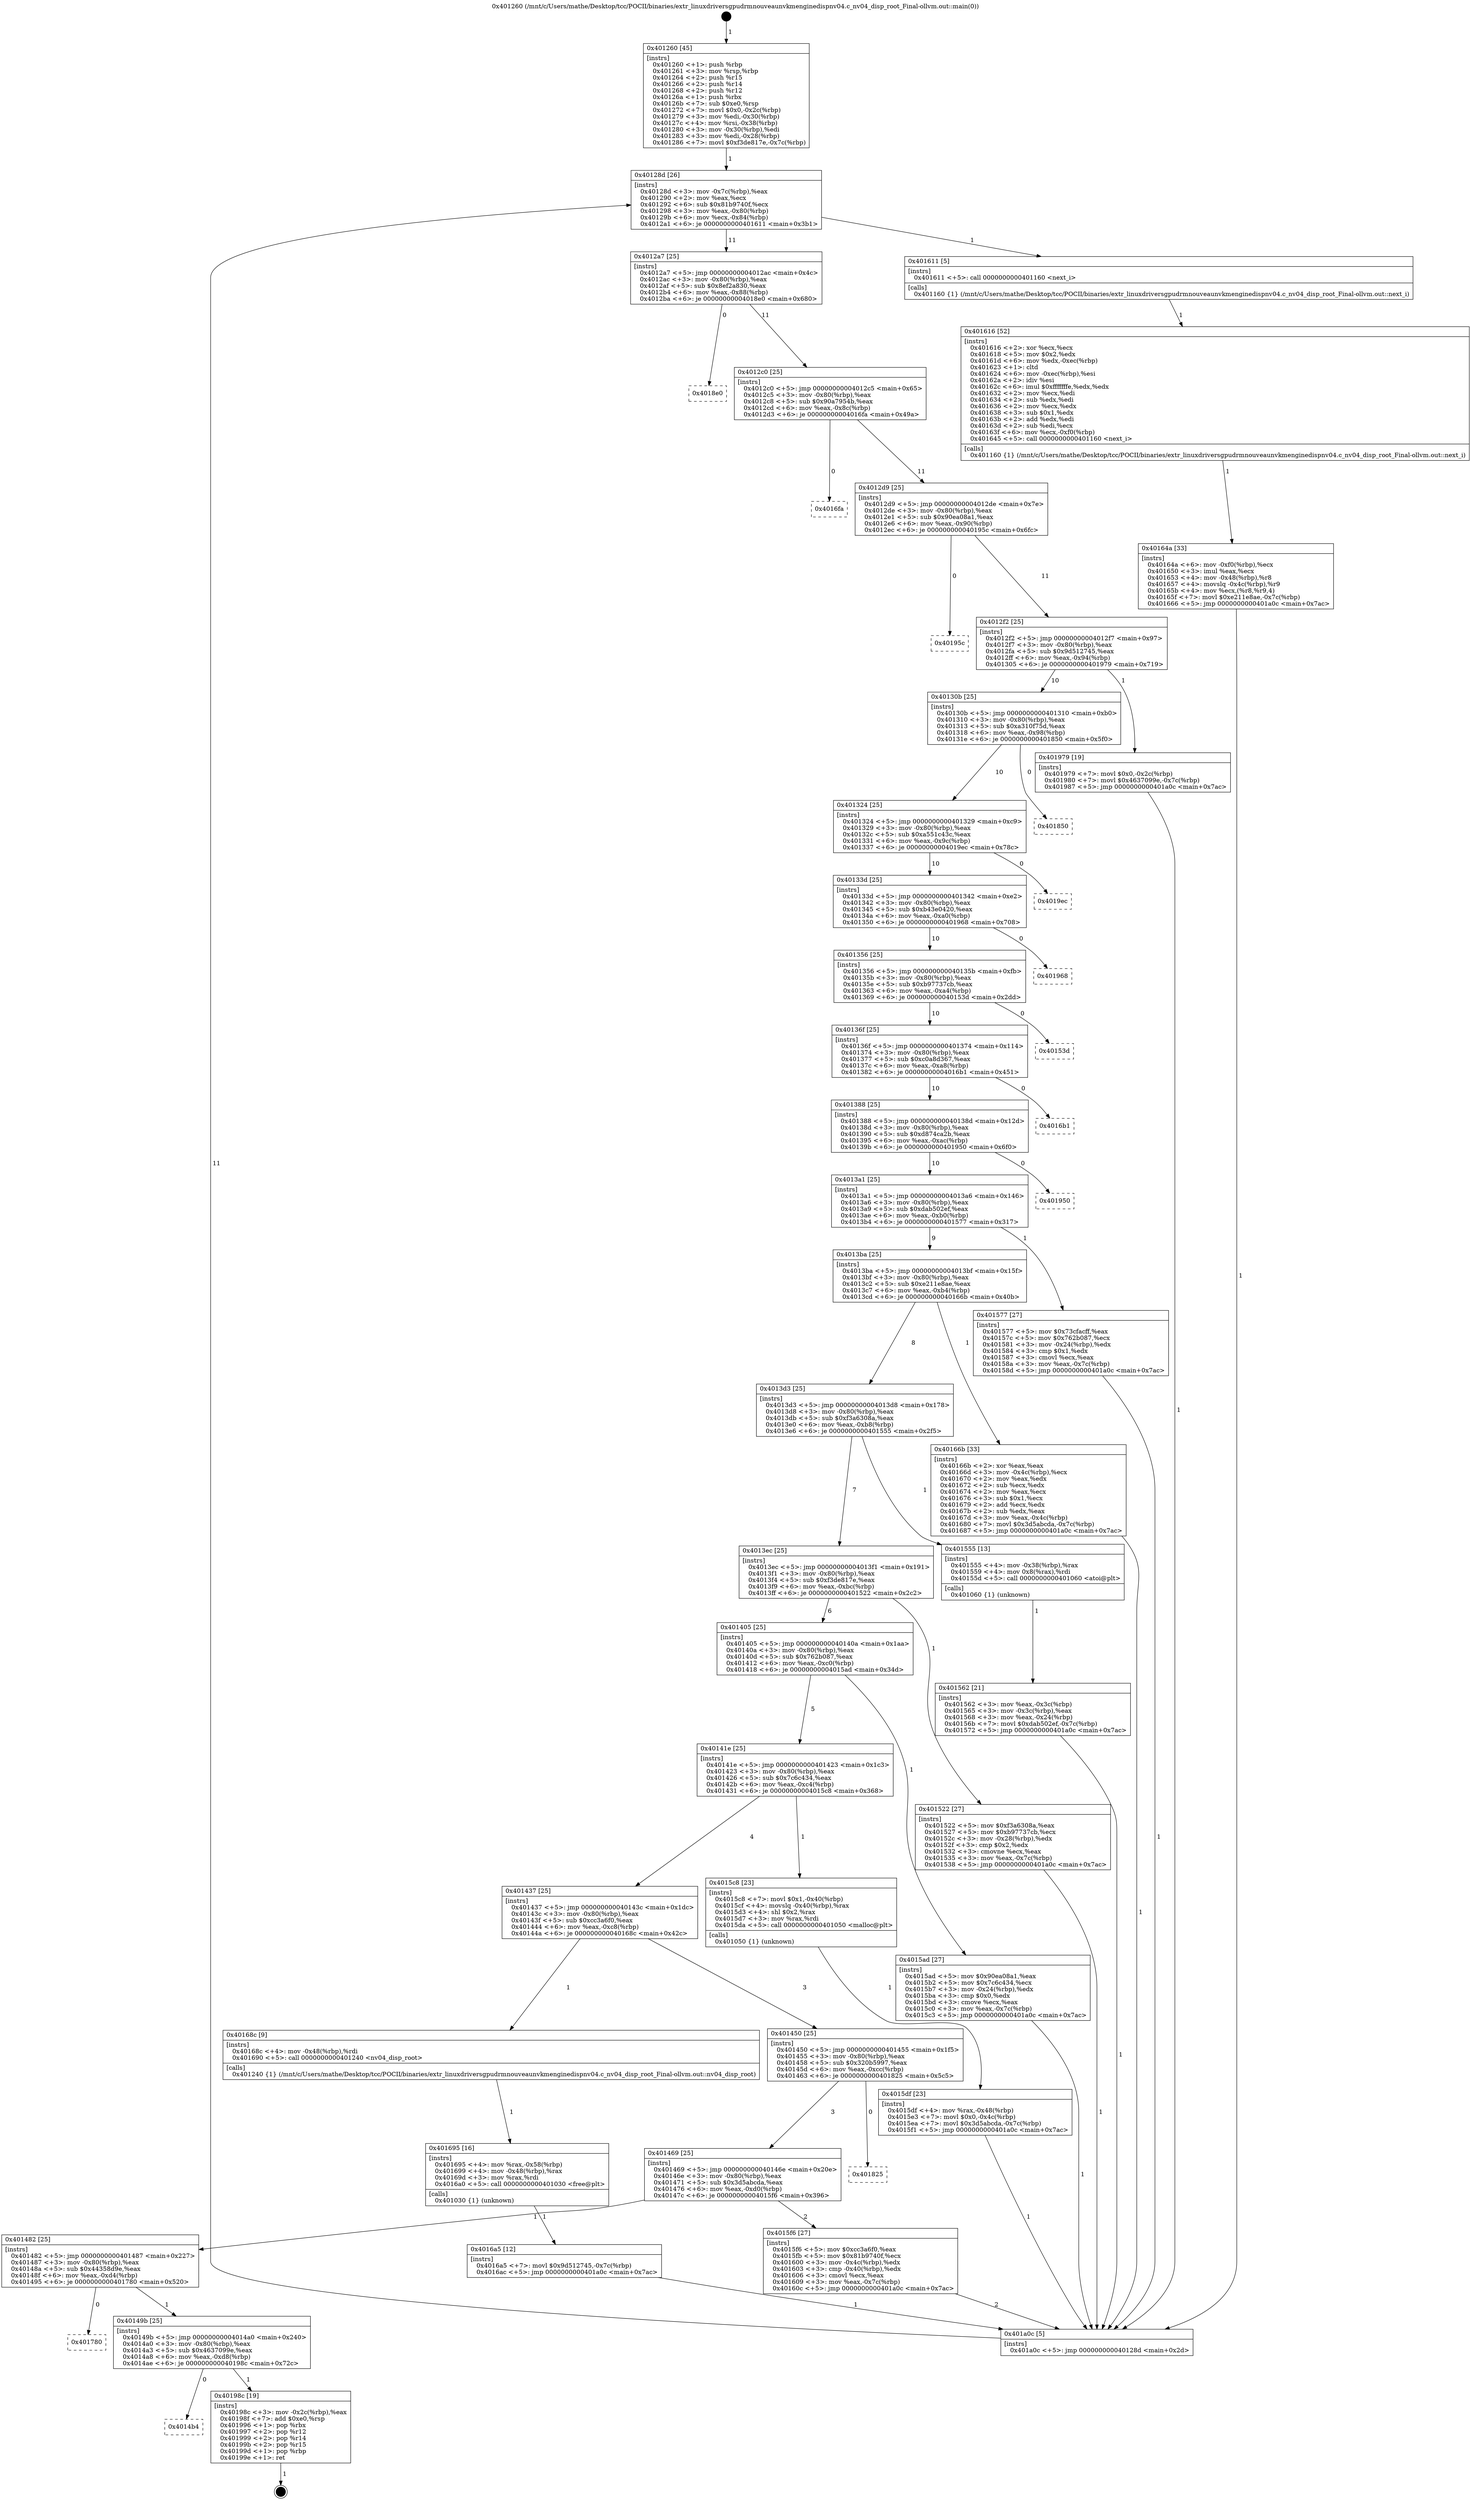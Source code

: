 digraph "0x401260" {
  label = "0x401260 (/mnt/c/Users/mathe/Desktop/tcc/POCII/binaries/extr_linuxdriversgpudrmnouveaunvkmenginedispnv04.c_nv04_disp_root_Final-ollvm.out::main(0))"
  labelloc = "t"
  node[shape=record]

  Entry [label="",width=0.3,height=0.3,shape=circle,fillcolor=black,style=filled]
  "0x40128d" [label="{
     0x40128d [26]\l
     | [instrs]\l
     &nbsp;&nbsp;0x40128d \<+3\>: mov -0x7c(%rbp),%eax\l
     &nbsp;&nbsp;0x401290 \<+2\>: mov %eax,%ecx\l
     &nbsp;&nbsp;0x401292 \<+6\>: sub $0x81b9740f,%ecx\l
     &nbsp;&nbsp;0x401298 \<+3\>: mov %eax,-0x80(%rbp)\l
     &nbsp;&nbsp;0x40129b \<+6\>: mov %ecx,-0x84(%rbp)\l
     &nbsp;&nbsp;0x4012a1 \<+6\>: je 0000000000401611 \<main+0x3b1\>\l
  }"]
  "0x401611" [label="{
     0x401611 [5]\l
     | [instrs]\l
     &nbsp;&nbsp;0x401611 \<+5\>: call 0000000000401160 \<next_i\>\l
     | [calls]\l
     &nbsp;&nbsp;0x401160 \{1\} (/mnt/c/Users/mathe/Desktop/tcc/POCII/binaries/extr_linuxdriversgpudrmnouveaunvkmenginedispnv04.c_nv04_disp_root_Final-ollvm.out::next_i)\l
  }"]
  "0x4012a7" [label="{
     0x4012a7 [25]\l
     | [instrs]\l
     &nbsp;&nbsp;0x4012a7 \<+5\>: jmp 00000000004012ac \<main+0x4c\>\l
     &nbsp;&nbsp;0x4012ac \<+3\>: mov -0x80(%rbp),%eax\l
     &nbsp;&nbsp;0x4012af \<+5\>: sub $0x8ef2a830,%eax\l
     &nbsp;&nbsp;0x4012b4 \<+6\>: mov %eax,-0x88(%rbp)\l
     &nbsp;&nbsp;0x4012ba \<+6\>: je 00000000004018e0 \<main+0x680\>\l
  }"]
  Exit [label="",width=0.3,height=0.3,shape=circle,fillcolor=black,style=filled,peripheries=2]
  "0x4018e0" [label="{
     0x4018e0\l
  }", style=dashed]
  "0x4012c0" [label="{
     0x4012c0 [25]\l
     | [instrs]\l
     &nbsp;&nbsp;0x4012c0 \<+5\>: jmp 00000000004012c5 \<main+0x65\>\l
     &nbsp;&nbsp;0x4012c5 \<+3\>: mov -0x80(%rbp),%eax\l
     &nbsp;&nbsp;0x4012c8 \<+5\>: sub $0x90a7954b,%eax\l
     &nbsp;&nbsp;0x4012cd \<+6\>: mov %eax,-0x8c(%rbp)\l
     &nbsp;&nbsp;0x4012d3 \<+6\>: je 00000000004016fa \<main+0x49a\>\l
  }"]
  "0x4014b4" [label="{
     0x4014b4\l
  }", style=dashed]
  "0x4016fa" [label="{
     0x4016fa\l
  }", style=dashed]
  "0x4012d9" [label="{
     0x4012d9 [25]\l
     | [instrs]\l
     &nbsp;&nbsp;0x4012d9 \<+5\>: jmp 00000000004012de \<main+0x7e\>\l
     &nbsp;&nbsp;0x4012de \<+3\>: mov -0x80(%rbp),%eax\l
     &nbsp;&nbsp;0x4012e1 \<+5\>: sub $0x90ea08a1,%eax\l
     &nbsp;&nbsp;0x4012e6 \<+6\>: mov %eax,-0x90(%rbp)\l
     &nbsp;&nbsp;0x4012ec \<+6\>: je 000000000040195c \<main+0x6fc\>\l
  }"]
  "0x40198c" [label="{
     0x40198c [19]\l
     | [instrs]\l
     &nbsp;&nbsp;0x40198c \<+3\>: mov -0x2c(%rbp),%eax\l
     &nbsp;&nbsp;0x40198f \<+7\>: add $0xe0,%rsp\l
     &nbsp;&nbsp;0x401996 \<+1\>: pop %rbx\l
     &nbsp;&nbsp;0x401997 \<+2\>: pop %r12\l
     &nbsp;&nbsp;0x401999 \<+2\>: pop %r14\l
     &nbsp;&nbsp;0x40199b \<+2\>: pop %r15\l
     &nbsp;&nbsp;0x40199d \<+1\>: pop %rbp\l
     &nbsp;&nbsp;0x40199e \<+1\>: ret\l
  }"]
  "0x40195c" [label="{
     0x40195c\l
  }", style=dashed]
  "0x4012f2" [label="{
     0x4012f2 [25]\l
     | [instrs]\l
     &nbsp;&nbsp;0x4012f2 \<+5\>: jmp 00000000004012f7 \<main+0x97\>\l
     &nbsp;&nbsp;0x4012f7 \<+3\>: mov -0x80(%rbp),%eax\l
     &nbsp;&nbsp;0x4012fa \<+5\>: sub $0x9d512745,%eax\l
     &nbsp;&nbsp;0x4012ff \<+6\>: mov %eax,-0x94(%rbp)\l
     &nbsp;&nbsp;0x401305 \<+6\>: je 0000000000401979 \<main+0x719\>\l
  }"]
  "0x40149b" [label="{
     0x40149b [25]\l
     | [instrs]\l
     &nbsp;&nbsp;0x40149b \<+5\>: jmp 00000000004014a0 \<main+0x240\>\l
     &nbsp;&nbsp;0x4014a0 \<+3\>: mov -0x80(%rbp),%eax\l
     &nbsp;&nbsp;0x4014a3 \<+5\>: sub $0x4637099e,%eax\l
     &nbsp;&nbsp;0x4014a8 \<+6\>: mov %eax,-0xd8(%rbp)\l
     &nbsp;&nbsp;0x4014ae \<+6\>: je 000000000040198c \<main+0x72c\>\l
  }"]
  "0x401979" [label="{
     0x401979 [19]\l
     | [instrs]\l
     &nbsp;&nbsp;0x401979 \<+7\>: movl $0x0,-0x2c(%rbp)\l
     &nbsp;&nbsp;0x401980 \<+7\>: movl $0x4637099e,-0x7c(%rbp)\l
     &nbsp;&nbsp;0x401987 \<+5\>: jmp 0000000000401a0c \<main+0x7ac\>\l
  }"]
  "0x40130b" [label="{
     0x40130b [25]\l
     | [instrs]\l
     &nbsp;&nbsp;0x40130b \<+5\>: jmp 0000000000401310 \<main+0xb0\>\l
     &nbsp;&nbsp;0x401310 \<+3\>: mov -0x80(%rbp),%eax\l
     &nbsp;&nbsp;0x401313 \<+5\>: sub $0xa310f75d,%eax\l
     &nbsp;&nbsp;0x401318 \<+6\>: mov %eax,-0x98(%rbp)\l
     &nbsp;&nbsp;0x40131e \<+6\>: je 0000000000401850 \<main+0x5f0\>\l
  }"]
  "0x401780" [label="{
     0x401780\l
  }", style=dashed]
  "0x401850" [label="{
     0x401850\l
  }", style=dashed]
  "0x401324" [label="{
     0x401324 [25]\l
     | [instrs]\l
     &nbsp;&nbsp;0x401324 \<+5\>: jmp 0000000000401329 \<main+0xc9\>\l
     &nbsp;&nbsp;0x401329 \<+3\>: mov -0x80(%rbp),%eax\l
     &nbsp;&nbsp;0x40132c \<+5\>: sub $0xa551c43c,%eax\l
     &nbsp;&nbsp;0x401331 \<+6\>: mov %eax,-0x9c(%rbp)\l
     &nbsp;&nbsp;0x401337 \<+6\>: je 00000000004019ec \<main+0x78c\>\l
  }"]
  "0x4016a5" [label="{
     0x4016a5 [12]\l
     | [instrs]\l
     &nbsp;&nbsp;0x4016a5 \<+7\>: movl $0x9d512745,-0x7c(%rbp)\l
     &nbsp;&nbsp;0x4016ac \<+5\>: jmp 0000000000401a0c \<main+0x7ac\>\l
  }"]
  "0x4019ec" [label="{
     0x4019ec\l
  }", style=dashed]
  "0x40133d" [label="{
     0x40133d [25]\l
     | [instrs]\l
     &nbsp;&nbsp;0x40133d \<+5\>: jmp 0000000000401342 \<main+0xe2\>\l
     &nbsp;&nbsp;0x401342 \<+3\>: mov -0x80(%rbp),%eax\l
     &nbsp;&nbsp;0x401345 \<+5\>: sub $0xb43e0420,%eax\l
     &nbsp;&nbsp;0x40134a \<+6\>: mov %eax,-0xa0(%rbp)\l
     &nbsp;&nbsp;0x401350 \<+6\>: je 0000000000401968 \<main+0x708\>\l
  }"]
  "0x401695" [label="{
     0x401695 [16]\l
     | [instrs]\l
     &nbsp;&nbsp;0x401695 \<+4\>: mov %rax,-0x58(%rbp)\l
     &nbsp;&nbsp;0x401699 \<+4\>: mov -0x48(%rbp),%rax\l
     &nbsp;&nbsp;0x40169d \<+3\>: mov %rax,%rdi\l
     &nbsp;&nbsp;0x4016a0 \<+5\>: call 0000000000401030 \<free@plt\>\l
     | [calls]\l
     &nbsp;&nbsp;0x401030 \{1\} (unknown)\l
  }"]
  "0x401968" [label="{
     0x401968\l
  }", style=dashed]
  "0x401356" [label="{
     0x401356 [25]\l
     | [instrs]\l
     &nbsp;&nbsp;0x401356 \<+5\>: jmp 000000000040135b \<main+0xfb\>\l
     &nbsp;&nbsp;0x40135b \<+3\>: mov -0x80(%rbp),%eax\l
     &nbsp;&nbsp;0x40135e \<+5\>: sub $0xb97737cb,%eax\l
     &nbsp;&nbsp;0x401363 \<+6\>: mov %eax,-0xa4(%rbp)\l
     &nbsp;&nbsp;0x401369 \<+6\>: je 000000000040153d \<main+0x2dd\>\l
  }"]
  "0x40164a" [label="{
     0x40164a [33]\l
     | [instrs]\l
     &nbsp;&nbsp;0x40164a \<+6\>: mov -0xf0(%rbp),%ecx\l
     &nbsp;&nbsp;0x401650 \<+3\>: imul %eax,%ecx\l
     &nbsp;&nbsp;0x401653 \<+4\>: mov -0x48(%rbp),%r8\l
     &nbsp;&nbsp;0x401657 \<+4\>: movslq -0x4c(%rbp),%r9\l
     &nbsp;&nbsp;0x40165b \<+4\>: mov %ecx,(%r8,%r9,4)\l
     &nbsp;&nbsp;0x40165f \<+7\>: movl $0xe211e8ae,-0x7c(%rbp)\l
     &nbsp;&nbsp;0x401666 \<+5\>: jmp 0000000000401a0c \<main+0x7ac\>\l
  }"]
  "0x40153d" [label="{
     0x40153d\l
  }", style=dashed]
  "0x40136f" [label="{
     0x40136f [25]\l
     | [instrs]\l
     &nbsp;&nbsp;0x40136f \<+5\>: jmp 0000000000401374 \<main+0x114\>\l
     &nbsp;&nbsp;0x401374 \<+3\>: mov -0x80(%rbp),%eax\l
     &nbsp;&nbsp;0x401377 \<+5\>: sub $0xc0a8d367,%eax\l
     &nbsp;&nbsp;0x40137c \<+6\>: mov %eax,-0xa8(%rbp)\l
     &nbsp;&nbsp;0x401382 \<+6\>: je 00000000004016b1 \<main+0x451\>\l
  }"]
  "0x401616" [label="{
     0x401616 [52]\l
     | [instrs]\l
     &nbsp;&nbsp;0x401616 \<+2\>: xor %ecx,%ecx\l
     &nbsp;&nbsp;0x401618 \<+5\>: mov $0x2,%edx\l
     &nbsp;&nbsp;0x40161d \<+6\>: mov %edx,-0xec(%rbp)\l
     &nbsp;&nbsp;0x401623 \<+1\>: cltd\l
     &nbsp;&nbsp;0x401624 \<+6\>: mov -0xec(%rbp),%esi\l
     &nbsp;&nbsp;0x40162a \<+2\>: idiv %esi\l
     &nbsp;&nbsp;0x40162c \<+6\>: imul $0xfffffffe,%edx,%edx\l
     &nbsp;&nbsp;0x401632 \<+2\>: mov %ecx,%edi\l
     &nbsp;&nbsp;0x401634 \<+2\>: sub %edx,%edi\l
     &nbsp;&nbsp;0x401636 \<+2\>: mov %ecx,%edx\l
     &nbsp;&nbsp;0x401638 \<+3\>: sub $0x1,%edx\l
     &nbsp;&nbsp;0x40163b \<+2\>: add %edx,%edi\l
     &nbsp;&nbsp;0x40163d \<+2\>: sub %edi,%ecx\l
     &nbsp;&nbsp;0x40163f \<+6\>: mov %ecx,-0xf0(%rbp)\l
     &nbsp;&nbsp;0x401645 \<+5\>: call 0000000000401160 \<next_i\>\l
     | [calls]\l
     &nbsp;&nbsp;0x401160 \{1\} (/mnt/c/Users/mathe/Desktop/tcc/POCII/binaries/extr_linuxdriversgpudrmnouveaunvkmenginedispnv04.c_nv04_disp_root_Final-ollvm.out::next_i)\l
  }"]
  "0x4016b1" [label="{
     0x4016b1\l
  }", style=dashed]
  "0x401388" [label="{
     0x401388 [25]\l
     | [instrs]\l
     &nbsp;&nbsp;0x401388 \<+5\>: jmp 000000000040138d \<main+0x12d\>\l
     &nbsp;&nbsp;0x40138d \<+3\>: mov -0x80(%rbp),%eax\l
     &nbsp;&nbsp;0x401390 \<+5\>: sub $0xd874ca2b,%eax\l
     &nbsp;&nbsp;0x401395 \<+6\>: mov %eax,-0xac(%rbp)\l
     &nbsp;&nbsp;0x40139b \<+6\>: je 0000000000401950 \<main+0x6f0\>\l
  }"]
  "0x401482" [label="{
     0x401482 [25]\l
     | [instrs]\l
     &nbsp;&nbsp;0x401482 \<+5\>: jmp 0000000000401487 \<main+0x227\>\l
     &nbsp;&nbsp;0x401487 \<+3\>: mov -0x80(%rbp),%eax\l
     &nbsp;&nbsp;0x40148a \<+5\>: sub $0x44358d9e,%eax\l
     &nbsp;&nbsp;0x40148f \<+6\>: mov %eax,-0xd4(%rbp)\l
     &nbsp;&nbsp;0x401495 \<+6\>: je 0000000000401780 \<main+0x520\>\l
  }"]
  "0x401950" [label="{
     0x401950\l
  }", style=dashed]
  "0x4013a1" [label="{
     0x4013a1 [25]\l
     | [instrs]\l
     &nbsp;&nbsp;0x4013a1 \<+5\>: jmp 00000000004013a6 \<main+0x146\>\l
     &nbsp;&nbsp;0x4013a6 \<+3\>: mov -0x80(%rbp),%eax\l
     &nbsp;&nbsp;0x4013a9 \<+5\>: sub $0xdab502ef,%eax\l
     &nbsp;&nbsp;0x4013ae \<+6\>: mov %eax,-0xb0(%rbp)\l
     &nbsp;&nbsp;0x4013b4 \<+6\>: je 0000000000401577 \<main+0x317\>\l
  }"]
  "0x4015f6" [label="{
     0x4015f6 [27]\l
     | [instrs]\l
     &nbsp;&nbsp;0x4015f6 \<+5\>: mov $0xcc3a6f0,%eax\l
     &nbsp;&nbsp;0x4015fb \<+5\>: mov $0x81b9740f,%ecx\l
     &nbsp;&nbsp;0x401600 \<+3\>: mov -0x4c(%rbp),%edx\l
     &nbsp;&nbsp;0x401603 \<+3\>: cmp -0x40(%rbp),%edx\l
     &nbsp;&nbsp;0x401606 \<+3\>: cmovl %ecx,%eax\l
     &nbsp;&nbsp;0x401609 \<+3\>: mov %eax,-0x7c(%rbp)\l
     &nbsp;&nbsp;0x40160c \<+5\>: jmp 0000000000401a0c \<main+0x7ac\>\l
  }"]
  "0x401577" [label="{
     0x401577 [27]\l
     | [instrs]\l
     &nbsp;&nbsp;0x401577 \<+5\>: mov $0x73cfacff,%eax\l
     &nbsp;&nbsp;0x40157c \<+5\>: mov $0x762b087,%ecx\l
     &nbsp;&nbsp;0x401581 \<+3\>: mov -0x24(%rbp),%edx\l
     &nbsp;&nbsp;0x401584 \<+3\>: cmp $0x1,%edx\l
     &nbsp;&nbsp;0x401587 \<+3\>: cmovl %ecx,%eax\l
     &nbsp;&nbsp;0x40158a \<+3\>: mov %eax,-0x7c(%rbp)\l
     &nbsp;&nbsp;0x40158d \<+5\>: jmp 0000000000401a0c \<main+0x7ac\>\l
  }"]
  "0x4013ba" [label="{
     0x4013ba [25]\l
     | [instrs]\l
     &nbsp;&nbsp;0x4013ba \<+5\>: jmp 00000000004013bf \<main+0x15f\>\l
     &nbsp;&nbsp;0x4013bf \<+3\>: mov -0x80(%rbp),%eax\l
     &nbsp;&nbsp;0x4013c2 \<+5\>: sub $0xe211e8ae,%eax\l
     &nbsp;&nbsp;0x4013c7 \<+6\>: mov %eax,-0xb4(%rbp)\l
     &nbsp;&nbsp;0x4013cd \<+6\>: je 000000000040166b \<main+0x40b\>\l
  }"]
  "0x401469" [label="{
     0x401469 [25]\l
     | [instrs]\l
     &nbsp;&nbsp;0x401469 \<+5\>: jmp 000000000040146e \<main+0x20e\>\l
     &nbsp;&nbsp;0x40146e \<+3\>: mov -0x80(%rbp),%eax\l
     &nbsp;&nbsp;0x401471 \<+5\>: sub $0x3d5abcda,%eax\l
     &nbsp;&nbsp;0x401476 \<+6\>: mov %eax,-0xd0(%rbp)\l
     &nbsp;&nbsp;0x40147c \<+6\>: je 00000000004015f6 \<main+0x396\>\l
  }"]
  "0x40166b" [label="{
     0x40166b [33]\l
     | [instrs]\l
     &nbsp;&nbsp;0x40166b \<+2\>: xor %eax,%eax\l
     &nbsp;&nbsp;0x40166d \<+3\>: mov -0x4c(%rbp),%ecx\l
     &nbsp;&nbsp;0x401670 \<+2\>: mov %eax,%edx\l
     &nbsp;&nbsp;0x401672 \<+2\>: sub %ecx,%edx\l
     &nbsp;&nbsp;0x401674 \<+2\>: mov %eax,%ecx\l
     &nbsp;&nbsp;0x401676 \<+3\>: sub $0x1,%ecx\l
     &nbsp;&nbsp;0x401679 \<+2\>: add %ecx,%edx\l
     &nbsp;&nbsp;0x40167b \<+2\>: sub %edx,%eax\l
     &nbsp;&nbsp;0x40167d \<+3\>: mov %eax,-0x4c(%rbp)\l
     &nbsp;&nbsp;0x401680 \<+7\>: movl $0x3d5abcda,-0x7c(%rbp)\l
     &nbsp;&nbsp;0x401687 \<+5\>: jmp 0000000000401a0c \<main+0x7ac\>\l
  }"]
  "0x4013d3" [label="{
     0x4013d3 [25]\l
     | [instrs]\l
     &nbsp;&nbsp;0x4013d3 \<+5\>: jmp 00000000004013d8 \<main+0x178\>\l
     &nbsp;&nbsp;0x4013d8 \<+3\>: mov -0x80(%rbp),%eax\l
     &nbsp;&nbsp;0x4013db \<+5\>: sub $0xf3a6308a,%eax\l
     &nbsp;&nbsp;0x4013e0 \<+6\>: mov %eax,-0xb8(%rbp)\l
     &nbsp;&nbsp;0x4013e6 \<+6\>: je 0000000000401555 \<main+0x2f5\>\l
  }"]
  "0x401825" [label="{
     0x401825\l
  }", style=dashed]
  "0x401555" [label="{
     0x401555 [13]\l
     | [instrs]\l
     &nbsp;&nbsp;0x401555 \<+4\>: mov -0x38(%rbp),%rax\l
     &nbsp;&nbsp;0x401559 \<+4\>: mov 0x8(%rax),%rdi\l
     &nbsp;&nbsp;0x40155d \<+5\>: call 0000000000401060 \<atoi@plt\>\l
     | [calls]\l
     &nbsp;&nbsp;0x401060 \{1\} (unknown)\l
  }"]
  "0x4013ec" [label="{
     0x4013ec [25]\l
     | [instrs]\l
     &nbsp;&nbsp;0x4013ec \<+5\>: jmp 00000000004013f1 \<main+0x191\>\l
     &nbsp;&nbsp;0x4013f1 \<+3\>: mov -0x80(%rbp),%eax\l
     &nbsp;&nbsp;0x4013f4 \<+5\>: sub $0xf3de817e,%eax\l
     &nbsp;&nbsp;0x4013f9 \<+6\>: mov %eax,-0xbc(%rbp)\l
     &nbsp;&nbsp;0x4013ff \<+6\>: je 0000000000401522 \<main+0x2c2\>\l
  }"]
  "0x401450" [label="{
     0x401450 [25]\l
     | [instrs]\l
     &nbsp;&nbsp;0x401450 \<+5\>: jmp 0000000000401455 \<main+0x1f5\>\l
     &nbsp;&nbsp;0x401455 \<+3\>: mov -0x80(%rbp),%eax\l
     &nbsp;&nbsp;0x401458 \<+5\>: sub $0x320b5997,%eax\l
     &nbsp;&nbsp;0x40145d \<+6\>: mov %eax,-0xcc(%rbp)\l
     &nbsp;&nbsp;0x401463 \<+6\>: je 0000000000401825 \<main+0x5c5\>\l
  }"]
  "0x401522" [label="{
     0x401522 [27]\l
     | [instrs]\l
     &nbsp;&nbsp;0x401522 \<+5\>: mov $0xf3a6308a,%eax\l
     &nbsp;&nbsp;0x401527 \<+5\>: mov $0xb97737cb,%ecx\l
     &nbsp;&nbsp;0x40152c \<+3\>: mov -0x28(%rbp),%edx\l
     &nbsp;&nbsp;0x40152f \<+3\>: cmp $0x2,%edx\l
     &nbsp;&nbsp;0x401532 \<+3\>: cmovne %ecx,%eax\l
     &nbsp;&nbsp;0x401535 \<+3\>: mov %eax,-0x7c(%rbp)\l
     &nbsp;&nbsp;0x401538 \<+5\>: jmp 0000000000401a0c \<main+0x7ac\>\l
  }"]
  "0x401405" [label="{
     0x401405 [25]\l
     | [instrs]\l
     &nbsp;&nbsp;0x401405 \<+5\>: jmp 000000000040140a \<main+0x1aa\>\l
     &nbsp;&nbsp;0x40140a \<+3\>: mov -0x80(%rbp),%eax\l
     &nbsp;&nbsp;0x40140d \<+5\>: sub $0x762b087,%eax\l
     &nbsp;&nbsp;0x401412 \<+6\>: mov %eax,-0xc0(%rbp)\l
     &nbsp;&nbsp;0x401418 \<+6\>: je 00000000004015ad \<main+0x34d\>\l
  }"]
  "0x401a0c" [label="{
     0x401a0c [5]\l
     | [instrs]\l
     &nbsp;&nbsp;0x401a0c \<+5\>: jmp 000000000040128d \<main+0x2d\>\l
  }"]
  "0x401260" [label="{
     0x401260 [45]\l
     | [instrs]\l
     &nbsp;&nbsp;0x401260 \<+1\>: push %rbp\l
     &nbsp;&nbsp;0x401261 \<+3\>: mov %rsp,%rbp\l
     &nbsp;&nbsp;0x401264 \<+2\>: push %r15\l
     &nbsp;&nbsp;0x401266 \<+2\>: push %r14\l
     &nbsp;&nbsp;0x401268 \<+2\>: push %r12\l
     &nbsp;&nbsp;0x40126a \<+1\>: push %rbx\l
     &nbsp;&nbsp;0x40126b \<+7\>: sub $0xe0,%rsp\l
     &nbsp;&nbsp;0x401272 \<+7\>: movl $0x0,-0x2c(%rbp)\l
     &nbsp;&nbsp;0x401279 \<+3\>: mov %edi,-0x30(%rbp)\l
     &nbsp;&nbsp;0x40127c \<+4\>: mov %rsi,-0x38(%rbp)\l
     &nbsp;&nbsp;0x401280 \<+3\>: mov -0x30(%rbp),%edi\l
     &nbsp;&nbsp;0x401283 \<+3\>: mov %edi,-0x28(%rbp)\l
     &nbsp;&nbsp;0x401286 \<+7\>: movl $0xf3de817e,-0x7c(%rbp)\l
  }"]
  "0x401562" [label="{
     0x401562 [21]\l
     | [instrs]\l
     &nbsp;&nbsp;0x401562 \<+3\>: mov %eax,-0x3c(%rbp)\l
     &nbsp;&nbsp;0x401565 \<+3\>: mov -0x3c(%rbp),%eax\l
     &nbsp;&nbsp;0x401568 \<+3\>: mov %eax,-0x24(%rbp)\l
     &nbsp;&nbsp;0x40156b \<+7\>: movl $0xdab502ef,-0x7c(%rbp)\l
     &nbsp;&nbsp;0x401572 \<+5\>: jmp 0000000000401a0c \<main+0x7ac\>\l
  }"]
  "0x40168c" [label="{
     0x40168c [9]\l
     | [instrs]\l
     &nbsp;&nbsp;0x40168c \<+4\>: mov -0x48(%rbp),%rdi\l
     &nbsp;&nbsp;0x401690 \<+5\>: call 0000000000401240 \<nv04_disp_root\>\l
     | [calls]\l
     &nbsp;&nbsp;0x401240 \{1\} (/mnt/c/Users/mathe/Desktop/tcc/POCII/binaries/extr_linuxdriversgpudrmnouveaunvkmenginedispnv04.c_nv04_disp_root_Final-ollvm.out::nv04_disp_root)\l
  }"]
  "0x4015ad" [label="{
     0x4015ad [27]\l
     | [instrs]\l
     &nbsp;&nbsp;0x4015ad \<+5\>: mov $0x90ea08a1,%eax\l
     &nbsp;&nbsp;0x4015b2 \<+5\>: mov $0x7c6c434,%ecx\l
     &nbsp;&nbsp;0x4015b7 \<+3\>: mov -0x24(%rbp),%edx\l
     &nbsp;&nbsp;0x4015ba \<+3\>: cmp $0x0,%edx\l
     &nbsp;&nbsp;0x4015bd \<+3\>: cmove %ecx,%eax\l
     &nbsp;&nbsp;0x4015c0 \<+3\>: mov %eax,-0x7c(%rbp)\l
     &nbsp;&nbsp;0x4015c3 \<+5\>: jmp 0000000000401a0c \<main+0x7ac\>\l
  }"]
  "0x40141e" [label="{
     0x40141e [25]\l
     | [instrs]\l
     &nbsp;&nbsp;0x40141e \<+5\>: jmp 0000000000401423 \<main+0x1c3\>\l
     &nbsp;&nbsp;0x401423 \<+3\>: mov -0x80(%rbp),%eax\l
     &nbsp;&nbsp;0x401426 \<+5\>: sub $0x7c6c434,%eax\l
     &nbsp;&nbsp;0x40142b \<+6\>: mov %eax,-0xc4(%rbp)\l
     &nbsp;&nbsp;0x401431 \<+6\>: je 00000000004015c8 \<main+0x368\>\l
  }"]
  "0x4015df" [label="{
     0x4015df [23]\l
     | [instrs]\l
     &nbsp;&nbsp;0x4015df \<+4\>: mov %rax,-0x48(%rbp)\l
     &nbsp;&nbsp;0x4015e3 \<+7\>: movl $0x0,-0x4c(%rbp)\l
     &nbsp;&nbsp;0x4015ea \<+7\>: movl $0x3d5abcda,-0x7c(%rbp)\l
     &nbsp;&nbsp;0x4015f1 \<+5\>: jmp 0000000000401a0c \<main+0x7ac\>\l
  }"]
  "0x4015c8" [label="{
     0x4015c8 [23]\l
     | [instrs]\l
     &nbsp;&nbsp;0x4015c8 \<+7\>: movl $0x1,-0x40(%rbp)\l
     &nbsp;&nbsp;0x4015cf \<+4\>: movslq -0x40(%rbp),%rax\l
     &nbsp;&nbsp;0x4015d3 \<+4\>: shl $0x2,%rax\l
     &nbsp;&nbsp;0x4015d7 \<+3\>: mov %rax,%rdi\l
     &nbsp;&nbsp;0x4015da \<+5\>: call 0000000000401050 \<malloc@plt\>\l
     | [calls]\l
     &nbsp;&nbsp;0x401050 \{1\} (unknown)\l
  }"]
  "0x401437" [label="{
     0x401437 [25]\l
     | [instrs]\l
     &nbsp;&nbsp;0x401437 \<+5\>: jmp 000000000040143c \<main+0x1dc\>\l
     &nbsp;&nbsp;0x40143c \<+3\>: mov -0x80(%rbp),%eax\l
     &nbsp;&nbsp;0x40143f \<+5\>: sub $0xcc3a6f0,%eax\l
     &nbsp;&nbsp;0x401444 \<+6\>: mov %eax,-0xc8(%rbp)\l
     &nbsp;&nbsp;0x40144a \<+6\>: je 000000000040168c \<main+0x42c\>\l
  }"]
  Entry -> "0x401260" [label=" 1"]
  "0x40128d" -> "0x401611" [label=" 1"]
  "0x40128d" -> "0x4012a7" [label=" 11"]
  "0x40198c" -> Exit [label=" 1"]
  "0x4012a7" -> "0x4018e0" [label=" 0"]
  "0x4012a7" -> "0x4012c0" [label=" 11"]
  "0x40149b" -> "0x4014b4" [label=" 0"]
  "0x4012c0" -> "0x4016fa" [label=" 0"]
  "0x4012c0" -> "0x4012d9" [label=" 11"]
  "0x40149b" -> "0x40198c" [label=" 1"]
  "0x4012d9" -> "0x40195c" [label=" 0"]
  "0x4012d9" -> "0x4012f2" [label=" 11"]
  "0x401482" -> "0x40149b" [label=" 1"]
  "0x4012f2" -> "0x401979" [label=" 1"]
  "0x4012f2" -> "0x40130b" [label=" 10"]
  "0x401482" -> "0x401780" [label=" 0"]
  "0x40130b" -> "0x401850" [label=" 0"]
  "0x40130b" -> "0x401324" [label=" 10"]
  "0x401979" -> "0x401a0c" [label=" 1"]
  "0x401324" -> "0x4019ec" [label=" 0"]
  "0x401324" -> "0x40133d" [label=" 10"]
  "0x4016a5" -> "0x401a0c" [label=" 1"]
  "0x40133d" -> "0x401968" [label=" 0"]
  "0x40133d" -> "0x401356" [label=" 10"]
  "0x401695" -> "0x4016a5" [label=" 1"]
  "0x401356" -> "0x40153d" [label=" 0"]
  "0x401356" -> "0x40136f" [label=" 10"]
  "0x40168c" -> "0x401695" [label=" 1"]
  "0x40136f" -> "0x4016b1" [label=" 0"]
  "0x40136f" -> "0x401388" [label=" 10"]
  "0x40166b" -> "0x401a0c" [label=" 1"]
  "0x401388" -> "0x401950" [label=" 0"]
  "0x401388" -> "0x4013a1" [label=" 10"]
  "0x40164a" -> "0x401a0c" [label=" 1"]
  "0x4013a1" -> "0x401577" [label=" 1"]
  "0x4013a1" -> "0x4013ba" [label=" 9"]
  "0x401616" -> "0x40164a" [label=" 1"]
  "0x4013ba" -> "0x40166b" [label=" 1"]
  "0x4013ba" -> "0x4013d3" [label=" 8"]
  "0x4015f6" -> "0x401a0c" [label=" 2"]
  "0x4013d3" -> "0x401555" [label=" 1"]
  "0x4013d3" -> "0x4013ec" [label=" 7"]
  "0x401469" -> "0x401482" [label=" 1"]
  "0x4013ec" -> "0x401522" [label=" 1"]
  "0x4013ec" -> "0x401405" [label=" 6"]
  "0x401522" -> "0x401a0c" [label=" 1"]
  "0x401260" -> "0x40128d" [label=" 1"]
  "0x401a0c" -> "0x40128d" [label=" 11"]
  "0x401555" -> "0x401562" [label=" 1"]
  "0x401562" -> "0x401a0c" [label=" 1"]
  "0x401577" -> "0x401a0c" [label=" 1"]
  "0x401611" -> "0x401616" [label=" 1"]
  "0x401405" -> "0x4015ad" [label=" 1"]
  "0x401405" -> "0x40141e" [label=" 5"]
  "0x4015ad" -> "0x401a0c" [label=" 1"]
  "0x401450" -> "0x401469" [label=" 3"]
  "0x40141e" -> "0x4015c8" [label=" 1"]
  "0x40141e" -> "0x401437" [label=" 4"]
  "0x4015c8" -> "0x4015df" [label=" 1"]
  "0x4015df" -> "0x401a0c" [label=" 1"]
  "0x401450" -> "0x401825" [label=" 0"]
  "0x401437" -> "0x40168c" [label=" 1"]
  "0x401437" -> "0x401450" [label=" 3"]
  "0x401469" -> "0x4015f6" [label=" 2"]
}
